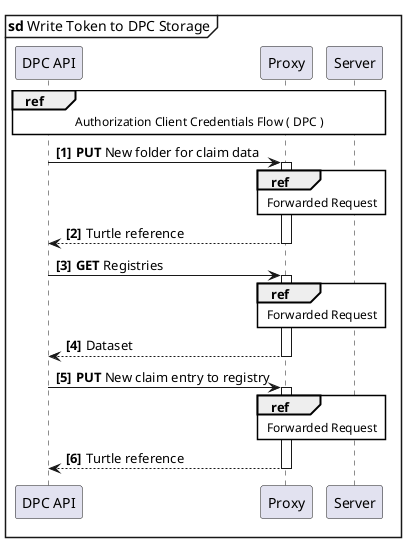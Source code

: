 @startuml
'https://plantuml.com/sequence-diagram

skinparam sequenceReferenceBackgroundColor white

mainframe **sd** Write Token to DPC Storage
autonumber 1 1 "<b>[0]"

participant "DPC API" as DPC_API
participant "Proxy" as Proxy
participant "Server" as Server


ref over DPC_API,Proxy,Server           : Authorization Client Credentials Flow ( DPC )
DPC_API     ->  Proxy               ++  : **PUT** New folder for claim data
ref over Proxy, Server                  : Forwarded Request
DPC_API     <-- Proxy               --  : Turtle reference
DPC_API     ->  Proxy               ++  : **GET** Registries
ref over Proxy, Server                  : Forwarded Request
DPC_API     <-- Proxy               --  : Dataset
DPC_API     ->  Proxy               ++  : **PUT** New claim entry to registry
ref over Proxy, Server                  : Forwarded Request
DPC_API     <-- Proxy               --  : Turtle reference
@enduml